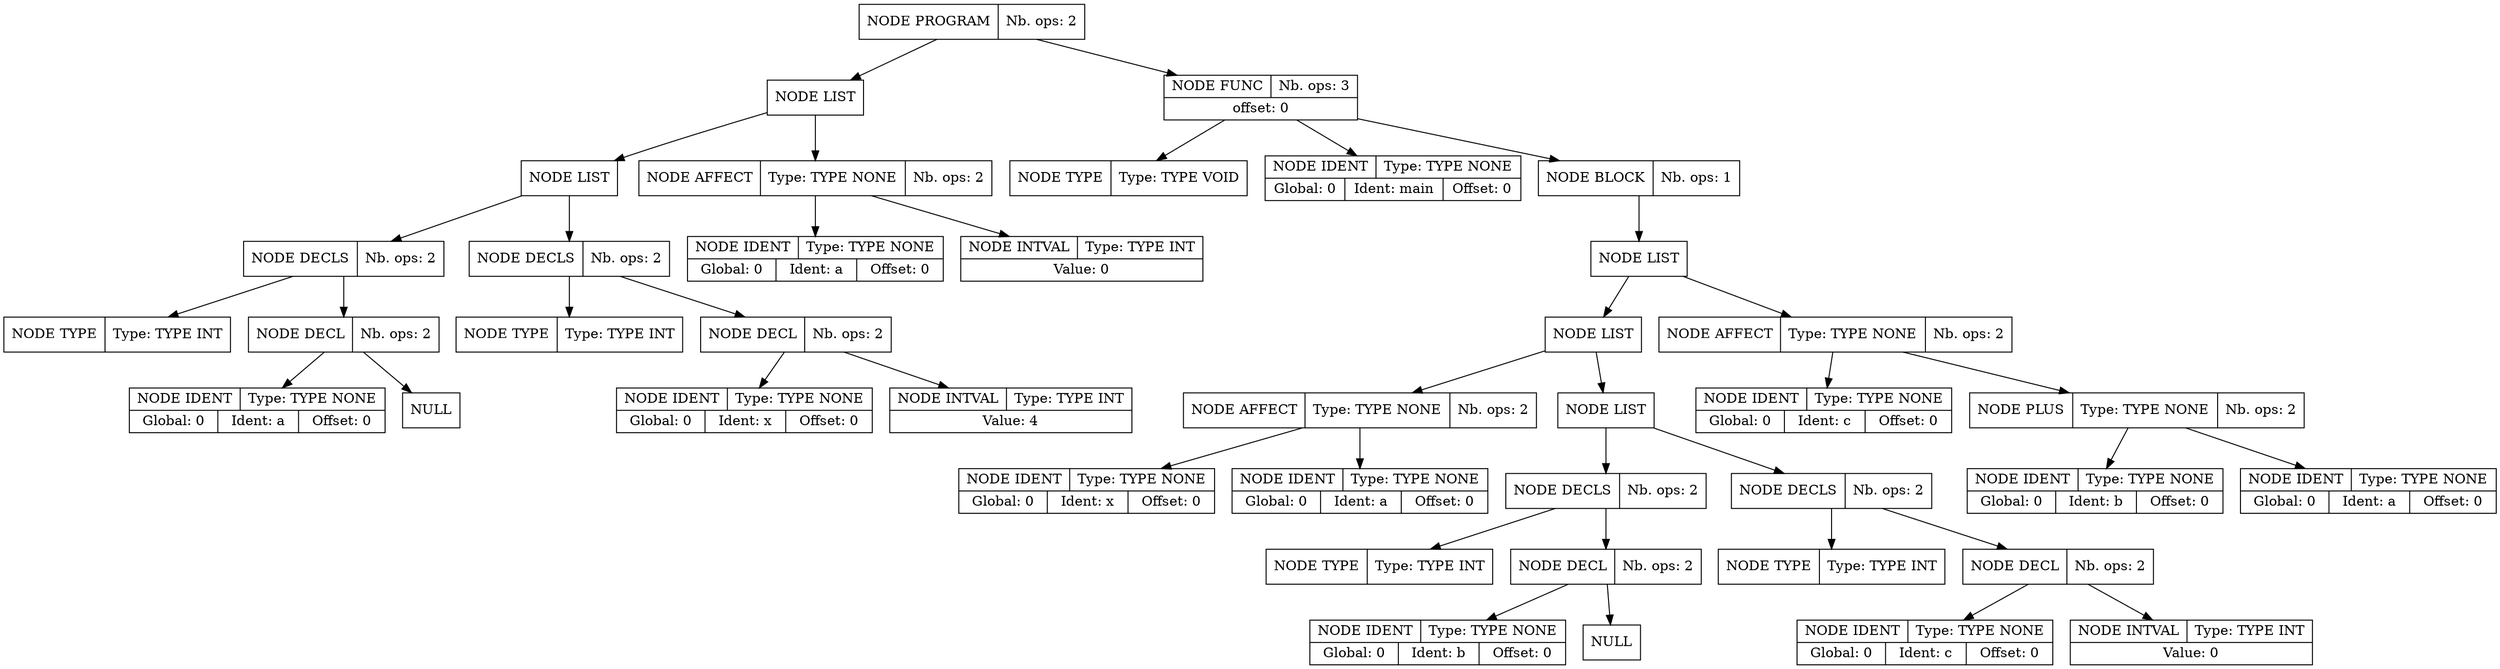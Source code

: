 digraph global_vars {
    N1 [shape=record, label="{{NODE PROGRAM|Nb. ops: 2}}"];
    N2 [shape=record, label="{{NODE LIST}}"];
    N3 [shape=record, label="{{NODE LIST}}"];
    N4 [shape=record, label="{{NODE DECLS|Nb. ops: 2}}"];
    N5 [shape=record, label="{{NODE TYPE|Type: TYPE INT}}"];
    edge[tailclip=true];
    N4 -> N5
    N6 [shape=record, label="{{NODE DECL|Nb. ops: 2}}"];
    N7 [shape=record, label="{{NODE IDENT|Type: TYPE NONE}|{<decl>Global: 0|Ident: a|Offset: 0}}"];
    edge[tailclip=true];
    N6 -> N7
    N8 [shape=record, label="{{NULL}}"];
    edge[tailclip=true];
    N6 -> N8
    edge[tailclip=true];
    N4 -> N6
    edge[tailclip=true];
    N3 -> N4
    N9 [shape=record, label="{{NODE DECLS|Nb. ops: 2}}"];
    N10 [shape=record, label="{{NODE TYPE|Type: TYPE INT}}"];
    edge[tailclip=true];
    N9 -> N10
    N11 [shape=record, label="{{NODE DECL|Nb. ops: 2}}"];
    N12 [shape=record, label="{{NODE IDENT|Type: TYPE NONE}|{<decl>Global: 0|Ident: x|Offset: 0}}"];
    edge[tailclip=true];
    N11 -> N12
    N13 [shape=record, label="{{NODE INTVAL|Type: TYPE INT}|{Value: 4}}"];
    edge[tailclip=true];
    N11 -> N13
    edge[tailclip=true];
    N9 -> N11
    edge[tailclip=true];
    N3 -> N9
    edge[tailclip=true];
    N2 -> N3
    N14 [shape=record, label="{{NODE AFFECT|Type: TYPE NONE|Nb. ops: 2}}"];
    N15 [shape=record, label="{{NODE IDENT|Type: TYPE NONE}|{<decl>Global: 0|Ident: a|Offset: 0}}"];
    edge[tailclip=true];
    N14 -> N15
    N16 [shape=record, label="{{NODE INTVAL|Type: TYPE INT}|{Value: 0}}"];
    edge[tailclip=true];
    N14 -> N16
    edge[tailclip=true];
    N2 -> N14
    edge[tailclip=true];
    N1 -> N2
    N17 [shape=record, label="{{NODE FUNC|Nb. ops: 3}|{offset: 0}}"];
    N18 [shape=record, label="{{NODE TYPE|Type: TYPE VOID}}"];
    edge[tailclip=true];
    N17 -> N18
    N19 [shape=record, label="{{NODE IDENT|Type: TYPE NONE}|{<decl>Global: 0|Ident: main|Offset: 0}}"];
    edge[tailclip=true];
    N17 -> N19
    N20 [shape=record, label="{{NODE BLOCK|Nb. ops: 1}}"];
    N21 [shape=record, label="{{NODE LIST}}"];
    N22 [shape=record, label="{{NODE LIST}}"];
    N23 [shape=record, label="{{NODE AFFECT|Type: TYPE NONE|Nb. ops: 2}}"];
    N24 [shape=record, label="{{NODE IDENT|Type: TYPE NONE}|{<decl>Global: 0|Ident: x|Offset: 0}}"];
    edge[tailclip=true];
    N23 -> N24
    N25 [shape=record, label="{{NODE IDENT|Type: TYPE NONE}|{<decl>Global: 0|Ident: a|Offset: 0}}"];
    edge[tailclip=true];
    N23 -> N25
    edge[tailclip=true];
    N22 -> N23
    N26 [shape=record, label="{{NODE LIST}}"];
    N27 [shape=record, label="{{NODE DECLS|Nb. ops: 2}}"];
    N28 [shape=record, label="{{NODE TYPE|Type: TYPE INT}}"];
    edge[tailclip=true];
    N27 -> N28
    N29 [shape=record, label="{{NODE DECL|Nb. ops: 2}}"];
    N30 [shape=record, label="{{NODE IDENT|Type: TYPE NONE}|{<decl>Global: 0|Ident: b|Offset: 0}}"];
    edge[tailclip=true];
    N29 -> N30
    N31 [shape=record, label="{{NULL}}"];
    edge[tailclip=true];
    N29 -> N31
    edge[tailclip=true];
    N27 -> N29
    edge[tailclip=true];
    N26 -> N27
    N32 [shape=record, label="{{NODE DECLS|Nb. ops: 2}}"];
    N33 [shape=record, label="{{NODE TYPE|Type: TYPE INT}}"];
    edge[tailclip=true];
    N32 -> N33
    N34 [shape=record, label="{{NODE DECL|Nb. ops: 2}}"];
    N35 [shape=record, label="{{NODE IDENT|Type: TYPE NONE}|{<decl>Global: 0|Ident: c|Offset: 0}}"];
    edge[tailclip=true];
    N34 -> N35
    N36 [shape=record, label="{{NODE INTVAL|Type: TYPE INT}|{Value: 0}}"];
    edge[tailclip=true];
    N34 -> N36
    edge[tailclip=true];
    N32 -> N34
    edge[tailclip=true];
    N26 -> N32
    edge[tailclip=true];
    N22 -> N26
    edge[tailclip=true];
    N21 -> N22
    N37 [shape=record, label="{{NODE AFFECT|Type: TYPE NONE|Nb. ops: 2}}"];
    N38 [shape=record, label="{{NODE IDENT|Type: TYPE NONE}|{<decl>Global: 0|Ident: c|Offset: 0}}"];
    edge[tailclip=true];
    N37 -> N38
    N39 [shape=record, label="{{NODE PLUS|Type: TYPE NONE|Nb. ops: 2}}"];
    N40 [shape=record, label="{{NODE IDENT|Type: TYPE NONE}|{<decl>Global: 0|Ident: b|Offset: 0}}"];
    edge[tailclip=true];
    N39 -> N40
    N41 [shape=record, label="{{NODE IDENT|Type: TYPE NONE}|{<decl>Global: 0|Ident: a|Offset: 0}}"];
    edge[tailclip=true];
    N39 -> N41
    edge[tailclip=true];
    N37 -> N39
    edge[tailclip=true];
    N21 -> N37
    edge[tailclip=true];
    N20 -> N21
    edge[tailclip=true];
    N17 -> N20
    edge[tailclip=true];
    N1 -> N17
}